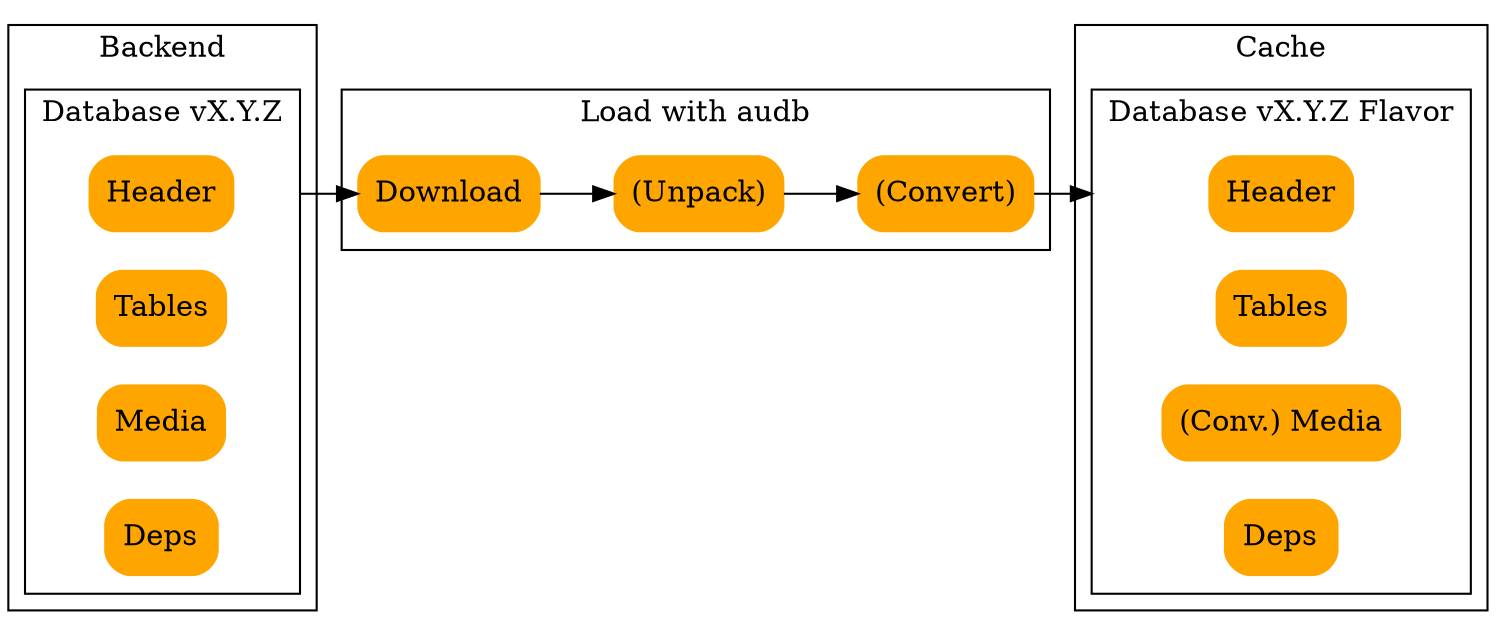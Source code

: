 
digraph G {

    rankdir=LR
    node[shape=Mrecord, style=filled, color=orange]
    compound=true

    subgraph cluster_backend {
        label="Backend"
        subgraph cluster_database {
            label="Database vX.Y.Z"
            header_in[label="Header"]
            tables_in[label="Tables"]
            media_in[label="Media"]
            deps_in[label="Deps"]
        }
    }

    subgraph cluster_load {
        label="Load with audb"
        download[label="Download"]
        unpack[label="(Unpack)"]
        convert[label="(Convert)"]
    }

    subgraph cluster_cache {
        label="Cache"
        subgraph cluster_flavor {
            label="Database vX.Y.Z Flavor"
            header_out[label="Header"]
            tables_out[label="Tables"]
            media_out[label="(Conv.) Media"]
            deps_out[label="Deps"]
        }
    }

    header_in->download [ltail=cluster_database]
    download->unpack->convert
    convert->header_out [lhead=cluster_flavor]

}
